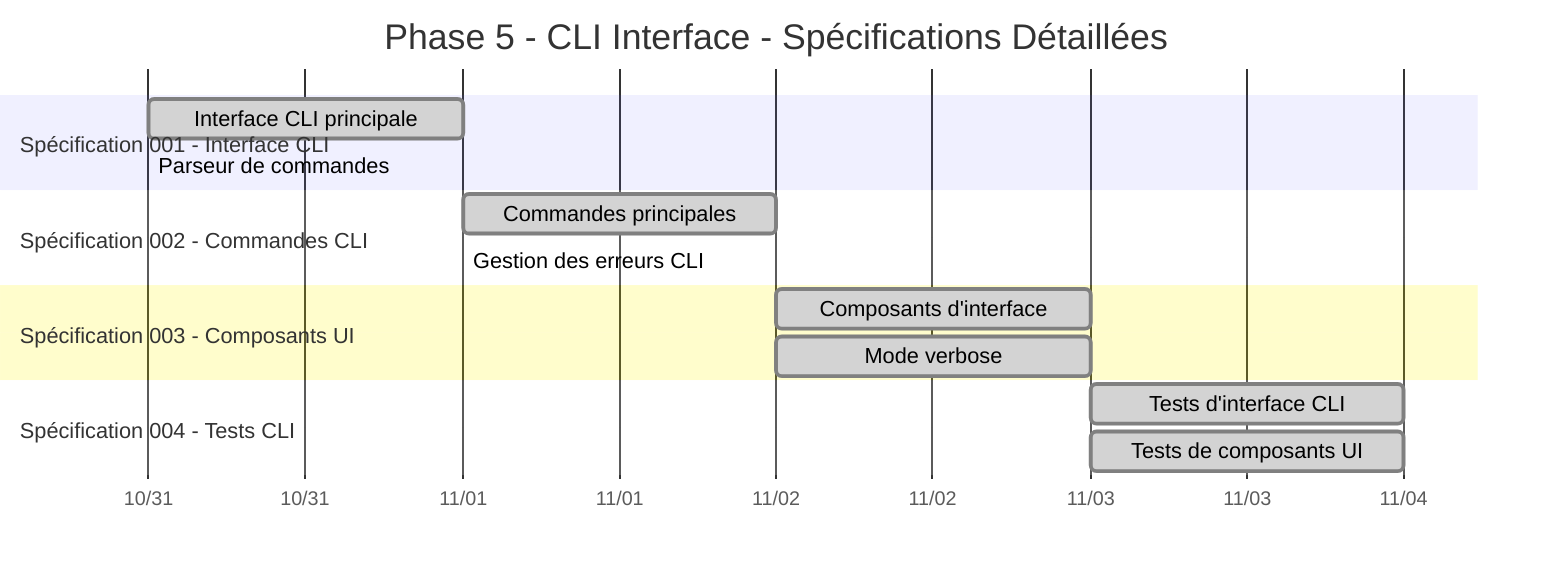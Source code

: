 gantt
    title Phase 5 - CLI Interface - Spécifications Détaillées
    dateFormat  YYYY-MM-DD
    axisFormat  %m/%d

    section Spécification 001 - Interface CLI
    Interface CLI principale                  :done, s001-1, 2025-10-31, 0.6d
    Parseur de commandes                      :done, s001-2, 2025-10-31, 0.4d

    section Spécification 002 - Commandes CLI
    Commandes principales                     :done, s002-1, 2025-11-01, 0.7d
    Gestion des erreurs CLI                   :done, s002-2, 2025-11-01, 0.3d

    section Spécification 003 - Composants UI
    Composants d'interface                    :done, s003-1, 2025-11-02, 0.5d
    Mode verbose                              :done, s003-2, 2025-11-02, 0.5d

    section Spécification 004 - Tests CLI
    Tests d'interface CLI                     :done, s004-1, 2025-11-03, 0.5d
    Tests de composants UI                    :done, s004-2, 2025-11-03, 0.5d